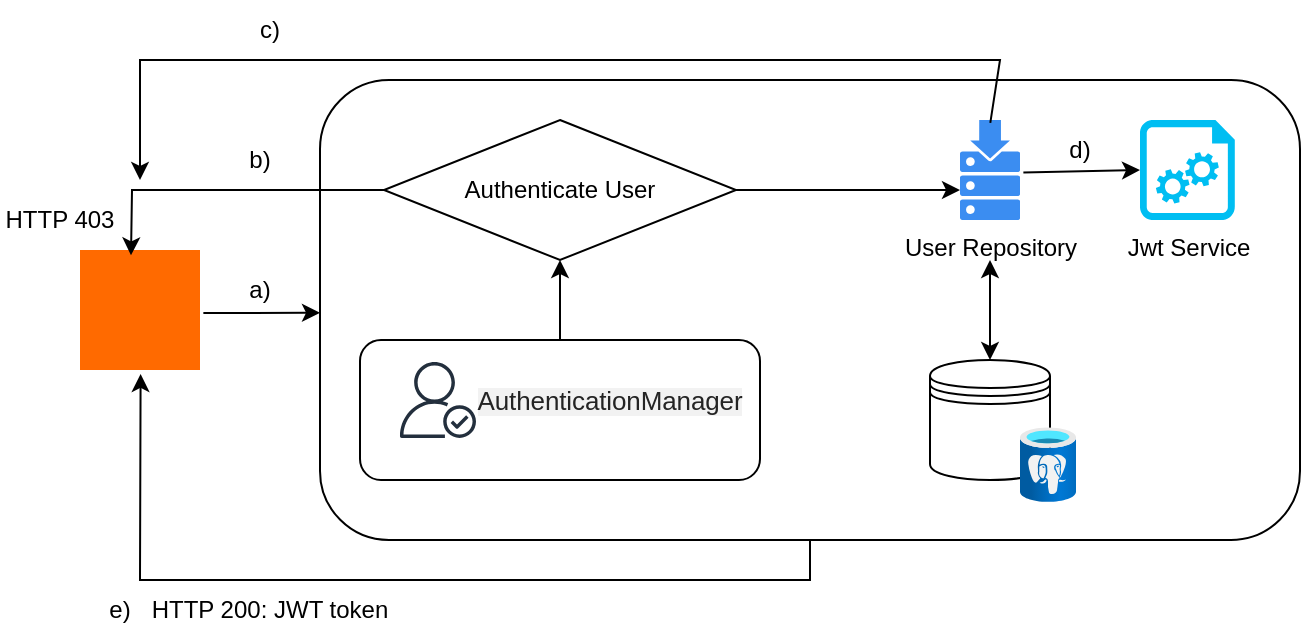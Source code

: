 <mxfile version="24.8.8">
  <diagram name="Strona-1" id="VheaHTbyWCf6I-WKC_Cd">
    <mxGraphModel dx="989" dy="532" grid="1" gridSize="10" guides="1" tooltips="1" connect="1" arrows="1" fold="1" page="1" pageScale="1" pageWidth="827" pageHeight="1169" math="0" shadow="0">
      <root>
        <mxCell id="0" />
        <mxCell id="1" parent="0" />
        <mxCell id="moNi7ZJ1nhgyJjIW2vZc-1" value="" style="points=[];aspect=fixed;html=1;align=center;shadow=0;dashed=0;fillColor=#FF6A00;strokeColor=none;shape=mxgraph.alibaba_cloud.user;" vertex="1" parent="1">
          <mxGeometry x="140" y="355" width="60" height="60" as="geometry" />
        </mxCell>
        <mxCell id="moNi7ZJ1nhgyJjIW2vZc-2" value="" style="rounded=1;whiteSpace=wrap;html=1;fillColor=none;" vertex="1" parent="1">
          <mxGeometry x="260" y="270" width="490" height="230" as="geometry" />
        </mxCell>
        <mxCell id="moNi7ZJ1nhgyJjIW2vZc-3" value="" style="rounded=1;whiteSpace=wrap;html=1;fillColor=none;" vertex="1" parent="1">
          <mxGeometry x="280" y="400" width="200" height="70" as="geometry" />
        </mxCell>
        <mxCell id="moNi7ZJ1nhgyJjIW2vZc-4" value="" style="sketch=0;outlineConnect=0;fontColor=#232F3E;gradientColor=none;fillColor=#232F3D;strokeColor=none;dashed=0;verticalLabelPosition=bottom;verticalAlign=top;align=center;html=1;fontSize=12;fontStyle=0;aspect=fixed;pointerEvents=1;shape=mxgraph.aws4.authenticated_user;" vertex="1" parent="1">
          <mxGeometry x="300" y="411" width="38" height="38" as="geometry" />
        </mxCell>
        <mxCell id="moNi7ZJ1nhgyJjIW2vZc-5" value="&lt;span style=&quot;color: rgb(36, 36, 36); letter-spacing: -0.06px; text-align: left; background-color: rgb(242, 242, 242);&quot;&gt;&lt;font style=&quot;font-size: 13px;&quot; face=&quot;Helvetica&quot;&gt;AuthenticationManager&lt;/font&gt;&lt;/span&gt;" style="text;html=1;align=center;verticalAlign=middle;whiteSpace=wrap;rounded=0;" vertex="1" parent="1">
          <mxGeometry x="380" y="420" width="50" height="20" as="geometry" />
        </mxCell>
        <mxCell id="moNi7ZJ1nhgyJjIW2vZc-7" value="Authenticate User" style="rhombus;whiteSpace=wrap;html=1;" vertex="1" parent="1">
          <mxGeometry x="292" y="290" width="176" height="70" as="geometry" />
        </mxCell>
        <mxCell id="moNi7ZJ1nhgyJjIW2vZc-8" value="User Repository" style="sketch=0;html=1;aspect=fixed;strokeColor=none;shadow=0;fillColor=#3B8DF1;verticalAlign=top;labelPosition=center;verticalLabelPosition=bottom;shape=mxgraph.gcp2.repository" vertex="1" parent="1">
          <mxGeometry x="580" y="290" width="30" height="50" as="geometry" />
        </mxCell>
        <mxCell id="moNi7ZJ1nhgyJjIW2vZc-9" value="" style="shape=datastore;whiteSpace=wrap;html=1;" vertex="1" parent="1">
          <mxGeometry x="565" y="410" width="60" height="60" as="geometry" />
        </mxCell>
        <mxCell id="moNi7ZJ1nhgyJjIW2vZc-10" value="" style="image;aspect=fixed;html=1;points=[];align=center;fontSize=12;image=img/lib/azure2/databases/Azure_Database_PostgreSQL_Server.svg;" vertex="1" parent="1">
          <mxGeometry x="610" y="443.67" width="28" height="37.33" as="geometry" />
        </mxCell>
        <mxCell id="moNi7ZJ1nhgyJjIW2vZc-11" value="" style="endArrow=classic;html=1;rounded=0;exitX=1.028;exitY=0.526;exitDx=0;exitDy=0;exitPerimeter=0;entryX=0;entryY=0.506;entryDx=0;entryDy=0;entryPerimeter=0;" edge="1" parent="1" source="moNi7ZJ1nhgyJjIW2vZc-1" target="moNi7ZJ1nhgyJjIW2vZc-2">
          <mxGeometry width="50" height="50" relative="1" as="geometry">
            <mxPoint x="310" y="440" as="sourcePoint" />
            <mxPoint x="360" y="390" as="targetPoint" />
          </mxGeometry>
        </mxCell>
        <mxCell id="moNi7ZJ1nhgyJjIW2vZc-12" value="" style="endArrow=classic;html=1;rounded=0;exitX=0.5;exitY=0;exitDx=0;exitDy=0;" edge="1" parent="1" source="moNi7ZJ1nhgyJjIW2vZc-3" target="moNi7ZJ1nhgyJjIW2vZc-7">
          <mxGeometry width="50" height="50" relative="1" as="geometry">
            <mxPoint x="310" y="440" as="sourcePoint" />
            <mxPoint x="360" y="390" as="targetPoint" />
          </mxGeometry>
        </mxCell>
        <mxCell id="moNi7ZJ1nhgyJjIW2vZc-13" value="" style="endArrow=classic;html=1;rounded=0;exitX=1;exitY=0.5;exitDx=0;exitDy=0;" edge="1" parent="1" source="moNi7ZJ1nhgyJjIW2vZc-7">
          <mxGeometry width="50" height="50" relative="1" as="geometry">
            <mxPoint x="310" y="440" as="sourcePoint" />
            <mxPoint x="580" y="325" as="targetPoint" />
          </mxGeometry>
        </mxCell>
        <mxCell id="moNi7ZJ1nhgyJjIW2vZc-14" value="Jwt Service" style="verticalLabelPosition=bottom;html=1;verticalAlign=top;align=center;strokeColor=none;fillColor=#00BEF2;shape=mxgraph.azure.startup_task;pointerEvents=1;" vertex="1" parent="1">
          <mxGeometry x="670" y="290" width="47.5" height="50" as="geometry" />
        </mxCell>
        <mxCell id="moNi7ZJ1nhgyJjIW2vZc-15" value="" style="endArrow=classic;startArrow=classic;html=1;rounded=0;exitX=0.5;exitY=0;exitDx=0;exitDy=0;" edge="1" parent="1" source="moNi7ZJ1nhgyJjIW2vZc-9">
          <mxGeometry width="50" height="50" relative="1" as="geometry">
            <mxPoint x="560" y="430" as="sourcePoint" />
            <mxPoint x="595" y="360" as="targetPoint" />
          </mxGeometry>
        </mxCell>
        <mxCell id="moNi7ZJ1nhgyJjIW2vZc-17" value="" style="endArrow=classic;html=1;rounded=0;exitX=1.056;exitY=0.526;exitDx=0;exitDy=0;exitPerimeter=0;entryX=0;entryY=0.5;entryDx=0;entryDy=0;entryPerimeter=0;" edge="1" parent="1" source="moNi7ZJ1nhgyJjIW2vZc-8" target="moNi7ZJ1nhgyJjIW2vZc-14">
          <mxGeometry width="50" height="50" relative="1" as="geometry">
            <mxPoint x="530" y="630" as="sourcePoint" />
            <mxPoint x="580" y="580" as="targetPoint" />
          </mxGeometry>
        </mxCell>
        <mxCell id="moNi7ZJ1nhgyJjIW2vZc-18" value="" style="endArrow=classic;html=1;rounded=0;exitX=0.5;exitY=1;exitDx=0;exitDy=0;entryX=0.505;entryY=1.033;entryDx=0;entryDy=0;entryPerimeter=0;" edge="1" parent="1" source="moNi7ZJ1nhgyJjIW2vZc-2" target="moNi7ZJ1nhgyJjIW2vZc-1">
          <mxGeometry width="50" height="50" relative="1" as="geometry">
            <mxPoint x="490" y="590" as="sourcePoint" />
            <mxPoint x="540" y="540" as="targetPoint" />
            <Array as="points">
              <mxPoint x="505" y="520" />
              <mxPoint x="170" y="520" />
            </Array>
          </mxGeometry>
        </mxCell>
        <mxCell id="moNi7ZJ1nhgyJjIW2vZc-19" value="" style="endArrow=classic;html=1;rounded=0;exitX=0;exitY=0.5;exitDx=0;exitDy=0;entryX=0.425;entryY=0.044;entryDx=0;entryDy=0;entryPerimeter=0;" edge="1" parent="1" source="moNi7ZJ1nhgyJjIW2vZc-7" target="moNi7ZJ1nhgyJjIW2vZc-1">
          <mxGeometry width="50" height="50" relative="1" as="geometry">
            <mxPoint x="230" y="290" as="sourcePoint" />
            <mxPoint x="280" y="240" as="targetPoint" />
            <Array as="points">
              <mxPoint x="166" y="325" />
            </Array>
          </mxGeometry>
        </mxCell>
        <mxCell id="moNi7ZJ1nhgyJjIW2vZc-20" value="" style="endArrow=classic;html=1;rounded=0;exitX=0.505;exitY=0.029;exitDx=0;exitDy=0;exitPerimeter=0;" edge="1" parent="1" source="moNi7ZJ1nhgyJjIW2vZc-8">
          <mxGeometry width="50" height="50" relative="1" as="geometry">
            <mxPoint x="520" y="230" as="sourcePoint" />
            <mxPoint x="170" y="320" as="targetPoint" />
            <Array as="points">
              <mxPoint x="600" y="260" />
              <mxPoint x="170" y="260" />
            </Array>
          </mxGeometry>
        </mxCell>
        <mxCell id="moNi7ZJ1nhgyJjIW2vZc-21" value="HTTP 403" style="text;html=1;align=center;verticalAlign=middle;whiteSpace=wrap;rounded=0;" vertex="1" parent="1">
          <mxGeometry x="100" y="325" width="60" height="30" as="geometry" />
        </mxCell>
        <mxCell id="moNi7ZJ1nhgyJjIW2vZc-22" value="HTTP 200: JWT token" style="text;html=1;align=center;verticalAlign=middle;whiteSpace=wrap;rounded=0;" vertex="1" parent="1">
          <mxGeometry x="170" y="520" width="130" height="30" as="geometry" />
        </mxCell>
        <mxCell id="moNi7ZJ1nhgyJjIW2vZc-23" value="a)" style="text;html=1;align=center;verticalAlign=middle;whiteSpace=wrap;rounded=0;" vertex="1" parent="1">
          <mxGeometry x="200" y="360" width="60" height="30" as="geometry" />
        </mxCell>
        <mxCell id="moNi7ZJ1nhgyJjIW2vZc-24" value="b)" style="text;html=1;align=center;verticalAlign=middle;whiteSpace=wrap;rounded=0;" vertex="1" parent="1">
          <mxGeometry x="200" y="295" width="60" height="30" as="geometry" />
        </mxCell>
        <mxCell id="moNi7ZJ1nhgyJjIW2vZc-25" value="c)" style="text;html=1;align=center;verticalAlign=middle;whiteSpace=wrap;rounded=0;" vertex="1" parent="1">
          <mxGeometry x="205" y="230" width="60" height="30" as="geometry" />
        </mxCell>
        <mxCell id="moNi7ZJ1nhgyJjIW2vZc-26" value="e)" style="text;html=1;align=center;verticalAlign=middle;whiteSpace=wrap;rounded=0;" vertex="1" parent="1">
          <mxGeometry x="130" y="520" width="60" height="30" as="geometry" />
        </mxCell>
        <mxCell id="moNi7ZJ1nhgyJjIW2vZc-27" value="d)" style="text;html=1;align=center;verticalAlign=middle;whiteSpace=wrap;rounded=0;" vertex="1" parent="1">
          <mxGeometry x="610" y="295" width="60" height="20" as="geometry" />
        </mxCell>
      </root>
    </mxGraphModel>
  </diagram>
</mxfile>
